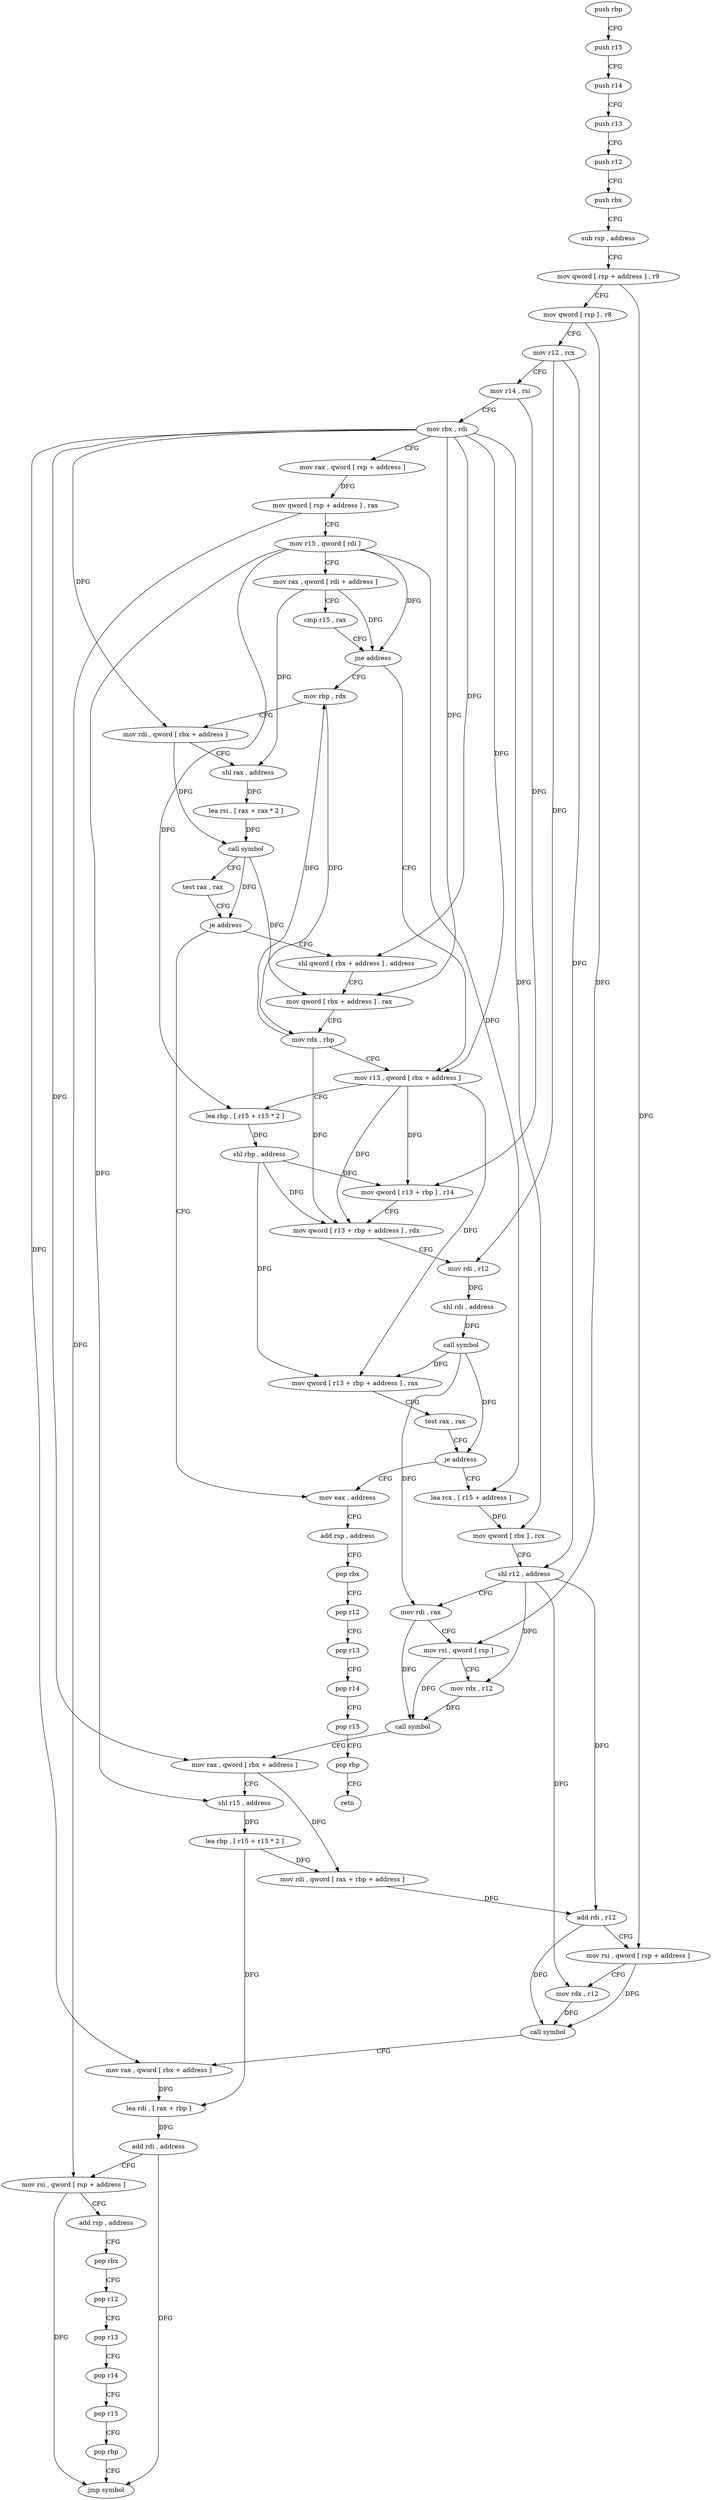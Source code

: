digraph "func" {
"4265504" [label = "push rbp" ]
"4265505" [label = "push r15" ]
"4265507" [label = "push r14" ]
"4265509" [label = "push r13" ]
"4265511" [label = "push r12" ]
"4265513" [label = "push rbx" ]
"4265514" [label = "sub rsp , address" ]
"4265518" [label = "mov qword [ rsp + address ] , r9" ]
"4265523" [label = "mov qword [ rsp ] , r8" ]
"4265527" [label = "mov r12 , rcx" ]
"4265530" [label = "mov r14 , rsi" ]
"4265533" [label = "mov rbx , rdi" ]
"4265536" [label = "mov rax , qword [ rsp + address ]" ]
"4265541" [label = "mov qword [ rsp + address ] , rax" ]
"4265546" [label = "mov r15 , qword [ rdi ]" ]
"4265549" [label = "mov rax , qword [ rdi + address ]" ]
"4265553" [label = "cmp r15 , rax" ]
"4265556" [label = "jne address" ]
"4265598" [label = "mov r13 , qword [ rbx + address ]" ]
"4265558" [label = "mov rbp , rdx" ]
"4265602" [label = "lea rbp , [ r15 + r15 * 2 ]" ]
"4265606" [label = "shl rbp , address" ]
"4265610" [label = "mov qword [ r13 + rbp ] , r14" ]
"4265615" [label = "mov qword [ r13 + rbp + address ] , rdx" ]
"4265620" [label = "mov rdi , r12" ]
"4265623" [label = "shl rdi , address" ]
"4265627" [label = "call symbol" ]
"4265632" [label = "mov qword [ r13 + rbp + address ] , rax" ]
"4265637" [label = "test rax , rax" ]
"4265640" [label = "je address" ]
"4265737" [label = "mov eax , address" ]
"4265642" [label = "lea rcx , [ r15 + address ]" ]
"4265561" [label = "mov rdi , qword [ rbx + address ]" ]
"4265565" [label = "shl rax , address" ]
"4265569" [label = "lea rsi , [ rax + rax * 2 ]" ]
"4265573" [label = "call symbol" ]
"4265578" [label = "test rax , rax" ]
"4265581" [label = "je address" ]
"4265587" [label = "shl qword [ rbx + address ] , address" ]
"4265742" [label = "add rsp , address" ]
"4265746" [label = "pop rbx" ]
"4265747" [label = "pop r12" ]
"4265749" [label = "pop r13" ]
"4265751" [label = "pop r14" ]
"4265753" [label = "pop r15" ]
"4265755" [label = "pop rbp" ]
"4265756" [label = "retn" ]
"4265646" [label = "mov qword [ rbx ] , rcx" ]
"4265649" [label = "shl r12 , address" ]
"4265653" [label = "mov rdi , rax" ]
"4265656" [label = "mov rsi , qword [ rsp ]" ]
"4265660" [label = "mov rdx , r12" ]
"4265663" [label = "call symbol" ]
"4265668" [label = "mov rax , qword [ rbx + address ]" ]
"4265672" [label = "shl r15 , address" ]
"4265676" [label = "lea rbp , [ r15 + r15 * 2 ]" ]
"4265680" [label = "mov rdi , qword [ rax + rbp + address ]" ]
"4265685" [label = "add rdi , r12" ]
"4265688" [label = "mov rsi , qword [ rsp + address ]" ]
"4265693" [label = "mov rdx , r12" ]
"4265696" [label = "call symbol" ]
"4265701" [label = "mov rax , qword [ rbx + address ]" ]
"4265705" [label = "lea rdi , [ rax + rbp ]" ]
"4265709" [label = "add rdi , address" ]
"4265713" [label = "mov rsi , qword [ rsp + address ]" ]
"4265718" [label = "add rsp , address" ]
"4265722" [label = "pop rbx" ]
"4265723" [label = "pop r12" ]
"4265725" [label = "pop r13" ]
"4265727" [label = "pop r14" ]
"4265729" [label = "pop r15" ]
"4265731" [label = "pop rbp" ]
"4265732" [label = "jmp symbol" ]
"4265591" [label = "mov qword [ rbx + address ] , rax" ]
"4265595" [label = "mov rdx , rbp" ]
"4265504" -> "4265505" [ label = "CFG" ]
"4265505" -> "4265507" [ label = "CFG" ]
"4265507" -> "4265509" [ label = "CFG" ]
"4265509" -> "4265511" [ label = "CFG" ]
"4265511" -> "4265513" [ label = "CFG" ]
"4265513" -> "4265514" [ label = "CFG" ]
"4265514" -> "4265518" [ label = "CFG" ]
"4265518" -> "4265523" [ label = "CFG" ]
"4265518" -> "4265688" [ label = "DFG" ]
"4265523" -> "4265527" [ label = "CFG" ]
"4265523" -> "4265656" [ label = "DFG" ]
"4265527" -> "4265530" [ label = "CFG" ]
"4265527" -> "4265620" [ label = "DFG" ]
"4265527" -> "4265649" [ label = "DFG" ]
"4265530" -> "4265533" [ label = "CFG" ]
"4265530" -> "4265610" [ label = "DFG" ]
"4265533" -> "4265536" [ label = "CFG" ]
"4265533" -> "4265598" [ label = "DFG" ]
"4265533" -> "4265561" [ label = "DFG" ]
"4265533" -> "4265646" [ label = "DFG" ]
"4265533" -> "4265668" [ label = "DFG" ]
"4265533" -> "4265701" [ label = "DFG" ]
"4265533" -> "4265587" [ label = "DFG" ]
"4265533" -> "4265591" [ label = "DFG" ]
"4265536" -> "4265541" [ label = "DFG" ]
"4265541" -> "4265546" [ label = "CFG" ]
"4265541" -> "4265713" [ label = "DFG" ]
"4265546" -> "4265549" [ label = "CFG" ]
"4265546" -> "4265556" [ label = "DFG" ]
"4265546" -> "4265602" [ label = "DFG" ]
"4265546" -> "4265642" [ label = "DFG" ]
"4265546" -> "4265672" [ label = "DFG" ]
"4265549" -> "4265553" [ label = "CFG" ]
"4265549" -> "4265556" [ label = "DFG" ]
"4265549" -> "4265565" [ label = "DFG" ]
"4265553" -> "4265556" [ label = "CFG" ]
"4265556" -> "4265598" [ label = "CFG" ]
"4265556" -> "4265558" [ label = "CFG" ]
"4265598" -> "4265602" [ label = "CFG" ]
"4265598" -> "4265610" [ label = "DFG" ]
"4265598" -> "4265615" [ label = "DFG" ]
"4265598" -> "4265632" [ label = "DFG" ]
"4265558" -> "4265561" [ label = "CFG" ]
"4265558" -> "4265595" [ label = "DFG" ]
"4265602" -> "4265606" [ label = "DFG" ]
"4265606" -> "4265610" [ label = "DFG" ]
"4265606" -> "4265615" [ label = "DFG" ]
"4265606" -> "4265632" [ label = "DFG" ]
"4265610" -> "4265615" [ label = "CFG" ]
"4265615" -> "4265620" [ label = "CFG" ]
"4265620" -> "4265623" [ label = "DFG" ]
"4265623" -> "4265627" [ label = "DFG" ]
"4265627" -> "4265632" [ label = "DFG" ]
"4265627" -> "4265640" [ label = "DFG" ]
"4265627" -> "4265653" [ label = "DFG" ]
"4265632" -> "4265637" [ label = "CFG" ]
"4265637" -> "4265640" [ label = "CFG" ]
"4265640" -> "4265737" [ label = "CFG" ]
"4265640" -> "4265642" [ label = "CFG" ]
"4265737" -> "4265742" [ label = "CFG" ]
"4265642" -> "4265646" [ label = "DFG" ]
"4265561" -> "4265565" [ label = "CFG" ]
"4265561" -> "4265573" [ label = "DFG" ]
"4265565" -> "4265569" [ label = "DFG" ]
"4265569" -> "4265573" [ label = "DFG" ]
"4265573" -> "4265578" [ label = "CFG" ]
"4265573" -> "4265581" [ label = "DFG" ]
"4265573" -> "4265591" [ label = "DFG" ]
"4265578" -> "4265581" [ label = "CFG" ]
"4265581" -> "4265737" [ label = "CFG" ]
"4265581" -> "4265587" [ label = "CFG" ]
"4265587" -> "4265591" [ label = "CFG" ]
"4265742" -> "4265746" [ label = "CFG" ]
"4265746" -> "4265747" [ label = "CFG" ]
"4265747" -> "4265749" [ label = "CFG" ]
"4265749" -> "4265751" [ label = "CFG" ]
"4265751" -> "4265753" [ label = "CFG" ]
"4265753" -> "4265755" [ label = "CFG" ]
"4265755" -> "4265756" [ label = "CFG" ]
"4265646" -> "4265649" [ label = "CFG" ]
"4265649" -> "4265653" [ label = "CFG" ]
"4265649" -> "4265660" [ label = "DFG" ]
"4265649" -> "4265685" [ label = "DFG" ]
"4265649" -> "4265693" [ label = "DFG" ]
"4265653" -> "4265656" [ label = "CFG" ]
"4265653" -> "4265663" [ label = "DFG" ]
"4265656" -> "4265660" [ label = "CFG" ]
"4265656" -> "4265663" [ label = "DFG" ]
"4265660" -> "4265663" [ label = "DFG" ]
"4265663" -> "4265668" [ label = "CFG" ]
"4265668" -> "4265672" [ label = "CFG" ]
"4265668" -> "4265680" [ label = "DFG" ]
"4265672" -> "4265676" [ label = "DFG" ]
"4265676" -> "4265680" [ label = "DFG" ]
"4265676" -> "4265705" [ label = "DFG" ]
"4265680" -> "4265685" [ label = "DFG" ]
"4265685" -> "4265688" [ label = "CFG" ]
"4265685" -> "4265696" [ label = "DFG" ]
"4265688" -> "4265693" [ label = "CFG" ]
"4265688" -> "4265696" [ label = "DFG" ]
"4265693" -> "4265696" [ label = "DFG" ]
"4265696" -> "4265701" [ label = "CFG" ]
"4265701" -> "4265705" [ label = "DFG" ]
"4265705" -> "4265709" [ label = "DFG" ]
"4265709" -> "4265713" [ label = "CFG" ]
"4265709" -> "4265732" [ label = "DFG" ]
"4265713" -> "4265718" [ label = "CFG" ]
"4265713" -> "4265732" [ label = "DFG" ]
"4265718" -> "4265722" [ label = "CFG" ]
"4265722" -> "4265723" [ label = "CFG" ]
"4265723" -> "4265725" [ label = "CFG" ]
"4265725" -> "4265727" [ label = "CFG" ]
"4265727" -> "4265729" [ label = "CFG" ]
"4265729" -> "4265731" [ label = "CFG" ]
"4265731" -> "4265732" [ label = "CFG" ]
"4265591" -> "4265595" [ label = "CFG" ]
"4265595" -> "4265598" [ label = "CFG" ]
"4265595" -> "4265615" [ label = "DFG" ]
"4265595" -> "4265558" [ label = "DFG" ]
}
